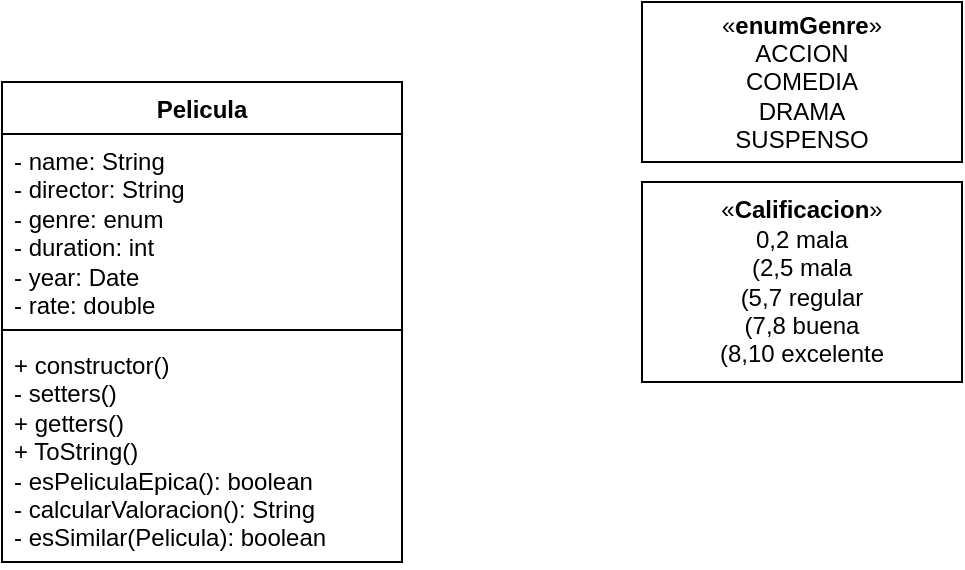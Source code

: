 <mxfile version="22.0.8" type="device">
  <diagram name="Page-1" id="pImxxgkzjdJv5OVogXcW">
    <mxGraphModel dx="1259" dy="692" grid="1" gridSize="10" guides="1" tooltips="1" connect="1" arrows="1" fold="1" page="1" pageScale="1" pageWidth="850" pageHeight="1100" math="0" shadow="0">
      <root>
        <mxCell id="0" />
        <mxCell id="1" parent="0" />
        <mxCell id="qPXU1aCihd12mrtZxSVJ-7" value="Pelicula" style="swimlane;fontStyle=1;align=center;verticalAlign=top;childLayout=stackLayout;horizontal=1;startSize=26;horizontalStack=0;resizeParent=1;resizeParentMax=0;resizeLast=0;collapsible=1;marginBottom=0;whiteSpace=wrap;html=1;" vertex="1" parent="1">
          <mxGeometry x="160" y="70" width="200" height="240" as="geometry" />
        </mxCell>
        <mxCell id="qPXU1aCihd12mrtZxSVJ-8" value="- name: String&lt;br&gt;- director: String&lt;br&gt;- genre: enum&lt;br&gt;- duration: int&lt;br&gt;- year: Date&lt;br&gt;- rate: double&amp;nbsp;" style="text;strokeColor=none;fillColor=none;align=left;verticalAlign=top;spacingLeft=4;spacingRight=4;overflow=hidden;rotatable=0;points=[[0,0.5],[1,0.5]];portConstraint=eastwest;whiteSpace=wrap;html=1;" vertex="1" parent="qPXU1aCihd12mrtZxSVJ-7">
          <mxGeometry y="26" width="200" height="94" as="geometry" />
        </mxCell>
        <mxCell id="qPXU1aCihd12mrtZxSVJ-9" value="" style="line;strokeWidth=1;fillColor=none;align=left;verticalAlign=middle;spacingTop=-1;spacingLeft=3;spacingRight=3;rotatable=0;labelPosition=right;points=[];portConstraint=eastwest;strokeColor=inherit;" vertex="1" parent="qPXU1aCihd12mrtZxSVJ-7">
          <mxGeometry y="120" width="200" height="8" as="geometry" />
        </mxCell>
        <mxCell id="qPXU1aCihd12mrtZxSVJ-10" value="+ constructor()&lt;br&gt;- setters()&lt;br&gt;+ getters()&lt;br&gt;+ ToString()&lt;br&gt;- esPeliculaEpica(): boolean&lt;br&gt;- calcularValoracion(): String&lt;br&gt;- esSimilar(Pelicula): boolean" style="text;strokeColor=none;fillColor=none;align=left;verticalAlign=top;spacingLeft=4;spacingRight=4;overflow=hidden;rotatable=0;points=[[0,0.5],[1,0.5]];portConstraint=eastwest;whiteSpace=wrap;html=1;" vertex="1" parent="qPXU1aCihd12mrtZxSVJ-7">
          <mxGeometry y="128" width="200" height="112" as="geometry" />
        </mxCell>
        <mxCell id="qPXU1aCihd12mrtZxSVJ-12" value="«&lt;b&gt;enumGenre&lt;/b&gt;»&lt;br&gt;ACCION&lt;br&gt;COMEDIA&lt;br&gt;DRAMA&lt;br&gt;SUSPENSO" style="html=1;whiteSpace=wrap;" vertex="1" parent="1">
          <mxGeometry x="480" y="30" width="160" height="80" as="geometry" />
        </mxCell>
        <mxCell id="qPXU1aCihd12mrtZxSVJ-13" value="«&lt;b&gt;Calificacion&lt;/b&gt;»&lt;br&gt;0,2 mala&lt;br&gt;(2,5 mala&lt;br&gt;(5,7 regular&lt;br&gt;(7,8 buena&lt;br&gt;(8,10 excelente" style="html=1;whiteSpace=wrap;" vertex="1" parent="1">
          <mxGeometry x="480" y="120" width="160" height="100" as="geometry" />
        </mxCell>
      </root>
    </mxGraphModel>
  </diagram>
</mxfile>
